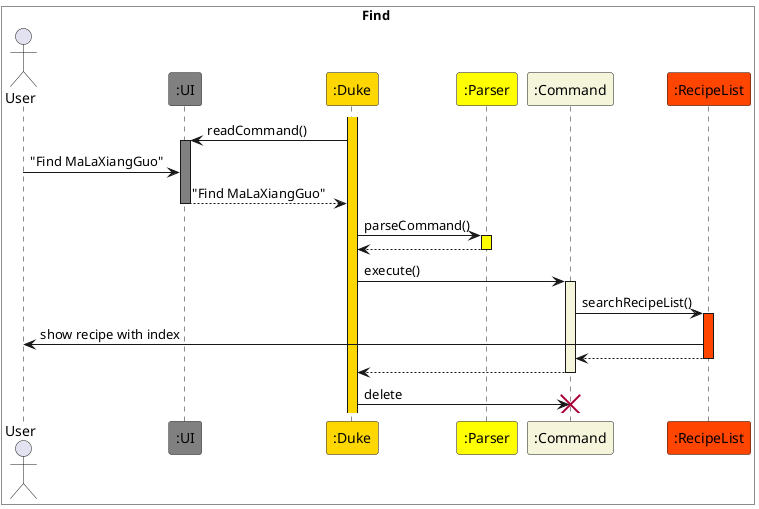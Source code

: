 @startuml Recipe Find
box Find #White
Actor User
participant ":UI" as UI #Gray
participant ":Duke" as Duke #Gold
participant ":Parser" as Parser #Yellow
participant ":Command" as Command #Beige
participant ":RecipeList" as RecipeList #OrangeRed
end box

activate Duke #Gold
Duke -> UI : readCommand()
activate UI #Gray
User -> UI : "Find MaLaXiangGuo"
UI --> Duke : "Find MaLaXiangGuo"
deactivate UI
Duke -> Parser : parseCommand()
activate Parser #Yellow
Parser --> Duke
deactivate Parser
Duke -> Command : execute()
activate Command #Beige
Command -> RecipeList : searchRecipeList()
activate RecipeList #OrangeRed
RecipeList -> User : show recipe with index
RecipeList --> Command
deactivate RecipeList
Command --> Duke
deactivate Command
Duke -> Command : delete
destroy Command


@enduml